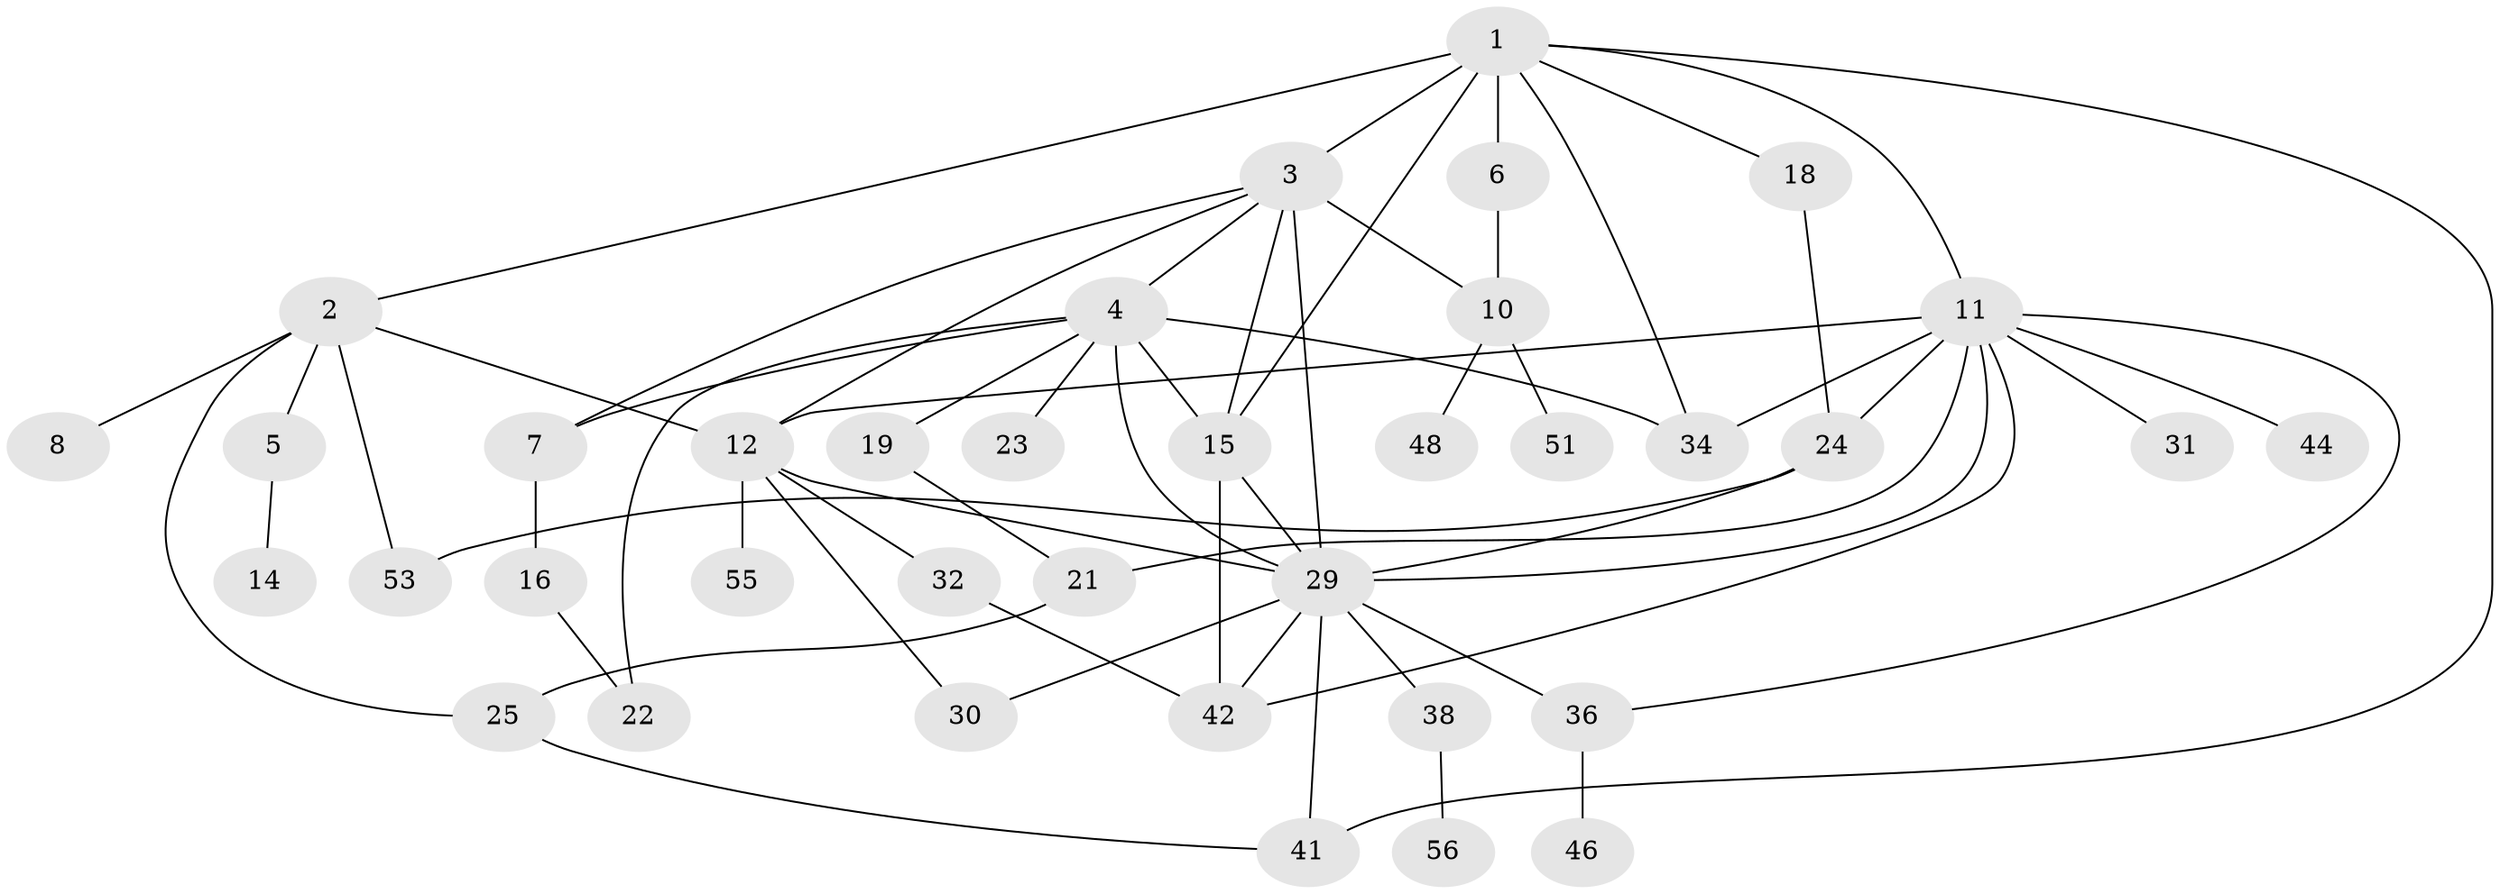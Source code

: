 // original degree distribution, {9: 0.031746031746031744, 6: 0.06349206349206349, 3: 0.23809523809523808, 2: 0.3333333333333333, 5: 0.07936507936507936, 1: 0.20634920634920634, 7: 0.015873015873015872, 8: 0.015873015873015872, 4: 0.015873015873015872}
// Generated by graph-tools (version 1.1) at 2025/17/03/04/25 18:17:11]
// undirected, 37 vertices, 61 edges
graph export_dot {
graph [start="1"]
  node [color=gray90,style=filled];
  1;
  2;
  3 [super="+57+13"];
  4 [super="+39+9"];
  5 [super="+17"];
  6;
  7;
  8 [super="+40"];
  10 [super="+43"];
  11 [super="+33+20"];
  12 [super="+54+26"];
  14;
  15 [super="+28"];
  16;
  18;
  19;
  21;
  22 [super="+62+27"];
  23;
  24 [super="+52"];
  25;
  29 [super="+60+35+37"];
  30;
  31 [super="+50"];
  32;
  34 [super="+63"];
  36 [super="+45"];
  38;
  41;
  42 [super="+47"];
  44;
  46 [super="+61"];
  48;
  51;
  53;
  55;
  56;
  1 -- 2;
  1 -- 3 [weight=2];
  1 -- 6;
  1 -- 11;
  1 -- 15;
  1 -- 18;
  1 -- 41;
  1 -- 34;
  2 -- 5;
  2 -- 8;
  2 -- 53;
  2 -- 25;
  2 -- 12;
  3 -- 4 [weight=2];
  3 -- 15;
  3 -- 7;
  3 -- 29 [weight=2];
  3 -- 10 [weight=2];
  3 -- 12;
  4 -- 7;
  4 -- 23;
  4 -- 34;
  4 -- 15;
  4 -- 29 [weight=2];
  4 -- 19;
  4 -- 22;
  5 -- 14;
  6 -- 10;
  7 -- 16;
  10 -- 51;
  10 -- 48;
  11 -- 12;
  11 -- 21;
  11 -- 44;
  11 -- 34;
  11 -- 36;
  11 -- 24;
  11 -- 42;
  11 -- 29;
  11 -- 31;
  12 -- 32;
  12 -- 55;
  12 -- 30;
  12 -- 29;
  15 -- 42;
  15 -- 29;
  16 -- 22;
  18 -- 24;
  19 -- 21;
  21 -- 25;
  24 -- 53;
  24 -- 29;
  25 -- 41;
  29 -- 30;
  29 -- 41;
  29 -- 36;
  29 -- 38;
  29 -- 42;
  32 -- 42;
  36 -- 46;
  38 -- 56;
}
